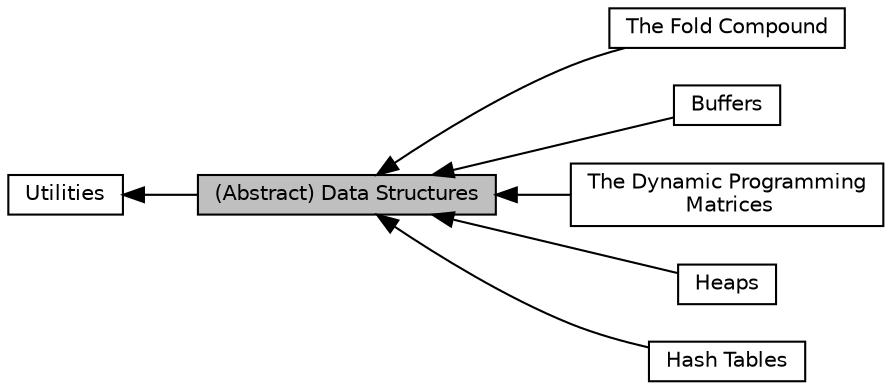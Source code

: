digraph "(Abstract) Data Structures"
{
  bgcolor="transparent";
  edge [fontname="Helvetica",fontsize="10",labelfontname="Helvetica",labelfontsize="10"];
  node [fontname="Helvetica",fontsize="10",shape=box];
  rankdir=LR;
  Node0 [label="(Abstract) Data Structures",height=0.2,width=0.4,color="black", fillcolor="grey75", style="filled", fontcolor="black",tooltip="All datastructures and typedefs shared among the ViennaRNA Package can be found here."];
  Node2 [label="The Fold Compound",height=0.2,width=0.4,color="black",URL="$group__fold__compound.html",tooltip="This module provides interfaces that deal with the most basic data structure used in structure predic..."];
  Node1 [label="Utilities",height=0.2,width=0.4,color="black",URL="$group__utils.html",tooltip=" "];
  Node6 [label="Buffers",height=0.2,width=0.4,color="black",URL="$group__buffer__utils.html",tooltip="Functions that provide dynamically buffered stream-like data structures."];
  Node3 [label="The Dynamic Programming\l Matrices",height=0.2,width=0.4,color="black",URL="$group__dp__matrices.html",tooltip="This module provides interfaces that deal with creation and destruction of dynamic programming matric..."];
  Node5 [label="Heaps",height=0.2,width=0.4,color="black",URL="$group__heap__utils.html",tooltip="Interface for an abstract implementation of a heap data structure."];
  Node4 [label="Hash Tables",height=0.2,width=0.4,color="black",URL="$group__hash__table__utils.html",tooltip="Various implementations of hash table functions."];
  Node1->Node0 [shape=plaintext, dir="back", style="solid"];
  Node0->Node2 [shape=plaintext, dir="back", style="solid"];
  Node0->Node3 [shape=plaintext, dir="back", style="solid"];
  Node0->Node4 [shape=plaintext, dir="back", style="solid"];
  Node0->Node5 [shape=plaintext, dir="back", style="solid"];
  Node0->Node6 [shape=plaintext, dir="back", style="solid"];
}
